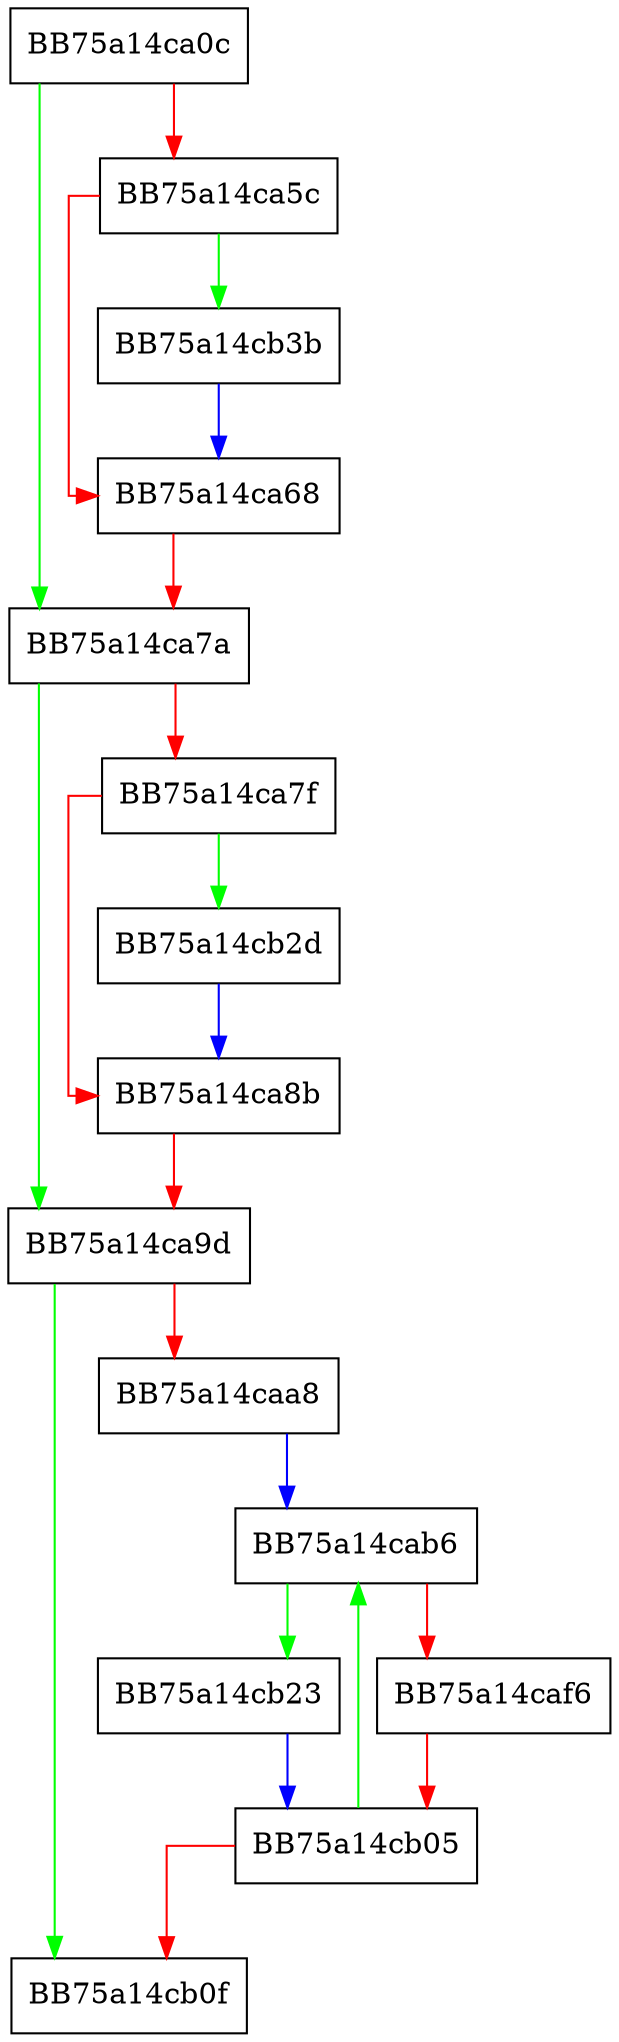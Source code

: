 digraph EtwNotificationInfo {
  node [shape="box"];
  graph [splines=ortho];
  BB75a14ca0c -> BB75a14ca7a [color="green"];
  BB75a14ca0c -> BB75a14ca5c [color="red"];
  BB75a14ca5c -> BB75a14cb3b [color="green"];
  BB75a14ca5c -> BB75a14ca68 [color="red"];
  BB75a14ca68 -> BB75a14ca7a [color="red"];
  BB75a14ca7a -> BB75a14ca9d [color="green"];
  BB75a14ca7a -> BB75a14ca7f [color="red"];
  BB75a14ca7f -> BB75a14cb2d [color="green"];
  BB75a14ca7f -> BB75a14ca8b [color="red"];
  BB75a14ca8b -> BB75a14ca9d [color="red"];
  BB75a14ca9d -> BB75a14cb0f [color="green"];
  BB75a14ca9d -> BB75a14caa8 [color="red"];
  BB75a14caa8 -> BB75a14cab6 [color="blue"];
  BB75a14cab6 -> BB75a14cb23 [color="green"];
  BB75a14cab6 -> BB75a14caf6 [color="red"];
  BB75a14caf6 -> BB75a14cb05 [color="red"];
  BB75a14cb05 -> BB75a14cab6 [color="green"];
  BB75a14cb05 -> BB75a14cb0f [color="red"];
  BB75a14cb23 -> BB75a14cb05 [color="blue"];
  BB75a14cb2d -> BB75a14ca8b [color="blue"];
  BB75a14cb3b -> BB75a14ca68 [color="blue"];
}